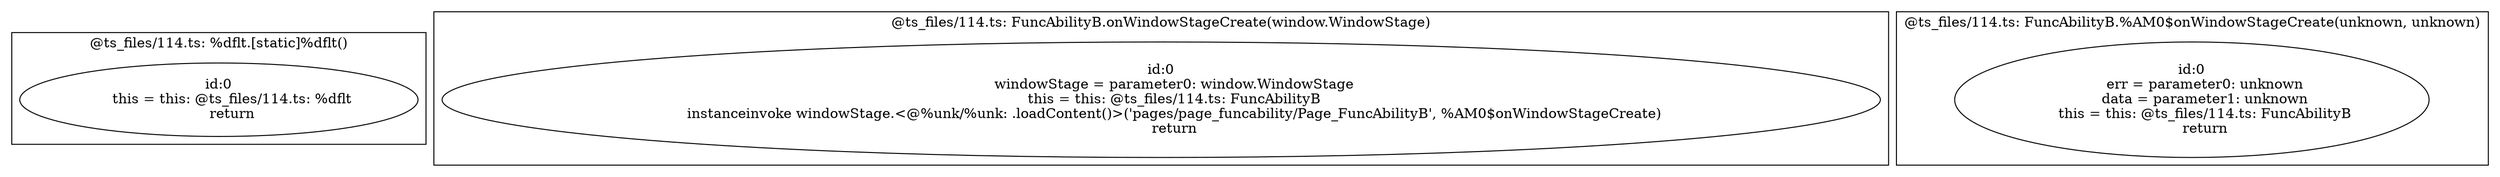 digraph "114.ts" {
subgraph "cluster_@ts_files/114.ts: %dflt.[static]%dflt()" {
  label="@ts_files/114.ts: %dflt.[static]%dflt()";
  Node33700 [label="id:0
      this = this: @ts_files/114.ts: %dflt
      return"];
}
subgraph "cluster_@ts_files/114.ts: FuncAbilityB.onWindowStageCreate(window.WindowStage)" {
  label="@ts_files/114.ts: FuncAbilityB.onWindowStageCreate(window.WindowStage)";
  Node65830 [label="id:0
      windowStage = parameter0: window.WindowStage
      this = this: @ts_files/114.ts: FuncAbilityB
      instanceinvoke windowStage.<@%unk/%unk: .loadContent()>('pages/page_funcability/Page_FuncAbilityB', %AM0$onWindowStageCreate)
      return"];
}
subgraph "cluster_@ts_files/114.ts: FuncAbilityB.%AM0$onWindowStageCreate(unknown, unknown)" {
  label="@ts_files/114.ts: FuncAbilityB.%AM0$onWindowStageCreate(unknown, unknown)";
  Node66480 [label="id:0
      err = parameter0: unknown
      data = parameter1: unknown
      this = this: @ts_files/114.ts: FuncAbilityB
      return"];
}
}
